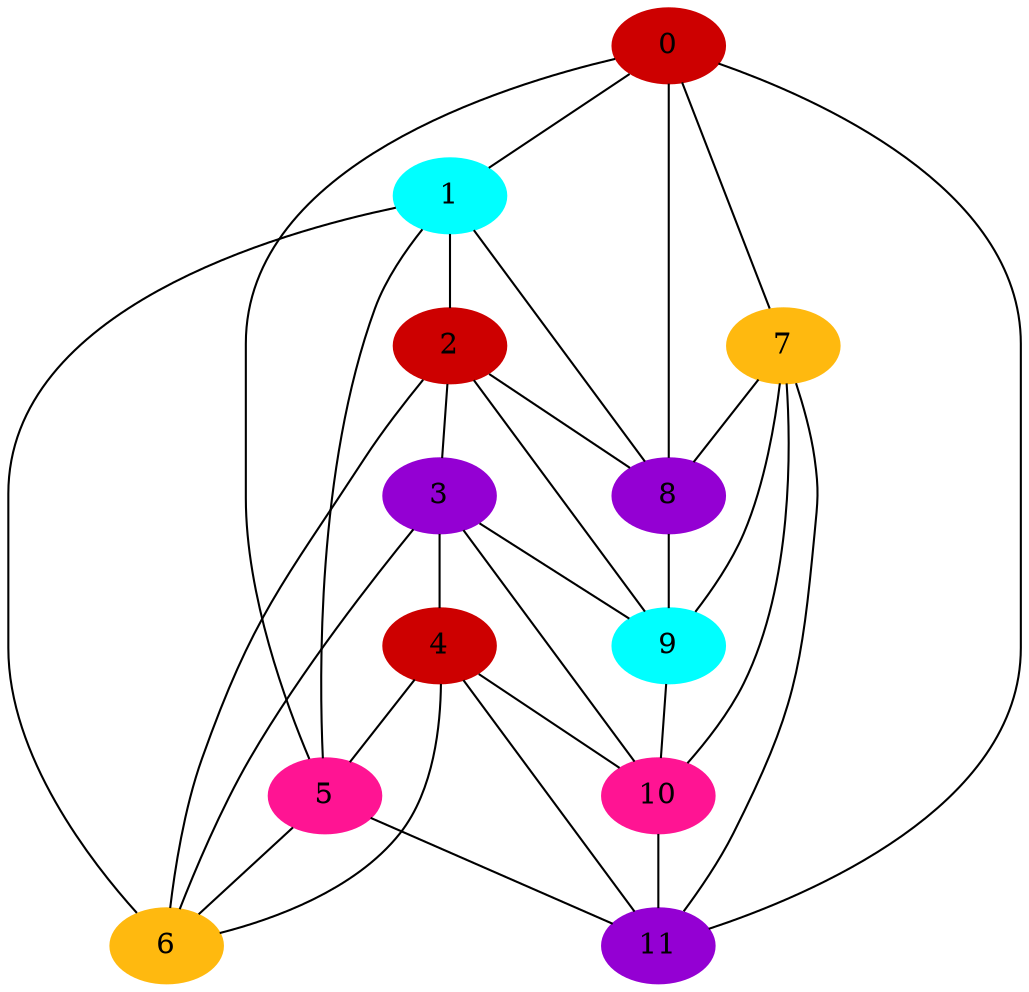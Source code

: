 graph coloring{
0[color=red3,style=filled]
1[color=cyan,style=filled]
2[color=red3,style=filled]
3[color=darkviolet,style=filled]
4[color=red3,style=filled]
5[color=deeppink,style=filled]
6[color=darkgoldenrod1,style=filled]
7[color=darkgoldenrod1,style=filled]
8[color=darkviolet,style=filled]
9[color=cyan,style=filled]
10[color=deeppink,style=filled]
11[color=darkviolet,style=filled]
	0 --1;
	0 --5;
	0 --7;
	0 --8;
	0 --11;

	1 --2;
	1 --5;
	1 --6;
	1 --8;

	2 --3;
	2 --6;
	2 --8;
	2 --9;

	3 --4;
	3 --6;
	3 --9;
	3 --10;

	4 --5;
	4 --6;
	4 --10;
	4 --11;

	5 --6;
	5 --11;

6
	7 --8;
	7 --9;
	7 --10;
	7 --11;

	8 --9;

	9 --10;

	10 --11;

11
}